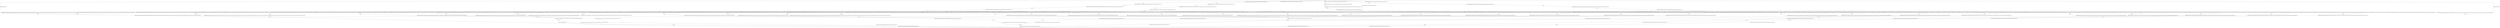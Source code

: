 digraph G {
  0 [shape=circle, ];
  1 [shape=circle, ];
  9 [shape=circle, ];
  12 [shape=circle, ];
  16 [shape=circle, ];
  19 [shape=circle, ];
  21 [shape=circle, ];
  49 [shape=circle, ];
  55 [shape=circle, ];
  58 [shape=circle, ];
  80 [shape=circle, ];
  174 [shape=circle, ];
  175 [shape=circle, ];
  176 [shape=circle, ];
  308 [shape=circle, ];
  309 [shape=circle, ];
  314 [shape=circle, ];
  316 [shape=circle, ];
  322 [shape=circle, ];
  336 [shape=circle, ];
  343 [shape=circle, ];
  344 [shape=circle, ];
  364 [shape=circle, ];
  365 [shape=circle, ];
  368 [shape=circle, ];
  370 [shape=circle, ];
  374 [shape=circle, ];
  376 [shape=circle, ];
  384 [shape=circle, ];
  396 [shape=circle, ];
  399 [shape=circle, ];
  434 [shape=circle, ];
  435 [shape=circle, ];
  436 [shape=circle, ];
  484 [shape=circle, ];
  486 [shape=circle, ];
  487 [shape=circle, ];
  494 [shape=circle, ];
  502 [shape=circle, ];
  507 [shape=circle, ];
  508 [shape=circle, ];
  512 [shape=circle, ];
  527 [shape=circle, ];
  528 [shape=circle, ];
  529 [shape=circle, ];
  581 [shape=circle, ];
  589 [shape=circle, ];
  594 [shape=circle, ];
  599 [shape=circle, ];
  601 [shape=circle, ];
  602 [shape=circle, ];
  604 [shape=circle, ];
  2073 [shape=circle, ];
  2200 [shape=circle, ];
  2220 [shape=circle, ];
  2248 [shape=circle, ];
  2350 [shape=circle, ];
  2816 [shape=circle, ];
  6693 [shape=circle, ];
  6695 [shape=circle, ];
  7169 [shape=circle, ];
  7227 [shape=circle, ];
  7256 [shape=circle, ];
  7264 [shape=circle, ];
  7623 [shape=circle, ];
  8408 [shape=circle, ];
  8409 [shape=circle, ];
  8959 [shape=circle, ];
  9568 [shape=circle, ];
  
  
  0 -> 9 [label="((IAttacker(CTimerEnable 1))(((OTime((k 15)(gie false)(umem_val 0)(reg_val 0)(timerA_counter 0)(mode UM))))()8))",
          ];
  0 -> 12 [label="((IAttacker(CTimerEnable 4))(((OTime((k 15)(gie false)(umem_val 0)(reg_val 0)(timerA_counter 0)(mode UM))))()8))",
           ];
  0 -> 16 [label="((IAttacker(CTimerEnable 3))(((OTime((k 16)(gie false)(umem_val 0)(reg_val 0)(timerA_counter 0)(mode UM))))()8))",
           ];
  0 -> 19 [label="((IAttacker(CTimerEnable 2))(((OTime((k 15)(gie false)(umem_val 0)(reg_val 0)(timerA_counter 0)(mode UM))))()8))",
           ];
  9 -> 49 [label="((IAttacker(CCreateEncl(enc_s enc_e data_s data_e)))(((OTime((k 648)(gie true)(umem_val 0)(reg_val 0)(timerA_counter 0)(mode UM))))()18))",
           ];
  12 -> 21 [label="((IAttacker(CCreateEncl(enc_s enc_e data_s data_e)))(((OTime((k 648)(gie true)(umem_val 0)(reg_val 0)(timerA_counter 0)(mode UM))))()18))",
            ];
  16 -> 55 [label="((IAttacker(CCreateEncl(enc_s enc_e data_s data_e)))(((OTime((k 648)(gie true)(umem_val 0)(reg_val 0)(timerA_counter 0)(mode UM))))()18))",
            ];
  19 -> 58 [label="((IAttacker(CCreateEncl(enc_s enc_e data_s data_e)))(((OTime((k 648)(gie true)(umem_val 0)(reg_val 0)(timerA_counter 0)(mode UM))))()18))",
            ];
  21 -> 80 [label="((IAttacker(CJmpIn enc_s))(((OTime((k 18)(gie true)(umem_val 0)(reg_val 0)(timerA_counter 0)(mode UM)))(OJmpIn((k 3)(gie true)(umem_val 0)(reg_val 0)(timerA_counter 2)(mode PM))))()23))",
            ];
  49 -> 434 [label="((IAttacker(CJmpIn enc_s))(((OTime((k 18)(gie true)(umem_val 0)(reg_val 0)(timerA_counter 0)(mode UM)))(OJmpIn((k 3)(gie true)(umem_val 0)(reg_val 0)(timerA_counter 2)(mode PM))))()23))",
             ];
  55 -> 174 [label="((IAttacker(CJmpIn enc_s))(((OTime((k 18)(gie true)(umem_val 0)(reg_val 0)(timerA_counter 0)(mode UM)))(OJmpIn((k 3)(gie true)(umem_val 0)(reg_val 0)(timerA_counter 2)(mode PM))))()23))",
             ];
  58 -> 527 [label="((IAttacker(CJmpIn enc_s))(((OTime((k 18)(gie true)(umem_val 0)(reg_val 0)(timerA_counter 0)(mode UM)))(OJmpIn((k 3)(gie true)(umem_val 0)(reg_val 0)(timerA_counter 2)(mode PM))))()23))",
             ];
  80 -> 176 [label="((IEnclave(CInst(I_CMP(S_IMM 1)(D_R(R 4)))))(((OTime((k 1)(gie true)(umem_val 0)(reg_val 0)(timerA_counter 3)(mode PM))))()24))",
             ];
  174 -> 175 [label="((IEnclave(CInst(I_CMP(S_IMM 1)(D_R(R 4)))))(((OTime((k 1)(gie true)(umem_val 0)(reg_val 0)(timerA_counter 3)(mode PM))))()24))",
              ];
  175 -> 308 [label="((IEnclave(CIfZ(((CInst I_DINT)(CInst I_NOP))((CInst I_NOP)(CInst I_DINT)))))(((OTime_Handle((k 3)(gie true)(umem_val 0)(reg_val 0)(timerA_counter 0)(mode PM))((k 9)(gie false)(umem_val 0)(reg_val 0)(timerA_counter 3)(mode UM))))((S_2 E_2)(S_3 E_3)(S_4 E_4)(S_5 E_5)(S_7 E_7)(S_8 E_8)(S_9 E_9))27))",
              ];
  175 -> 364 [label="((IEnclave(CIfZ((CRst(CInst I_NOP))((CInst I_NOP)CRst))))(((OTime_Handle((k 3)(gie true)(umem_val 0)(reg_val 0)(timerA_counter 0)(mode PM))((k 9)(gie false)(umem_val 0)(reg_val 0)(timerA_counter 3)(mode UM))))((S_2 E_2)(S_3 E_3)(S_4 E_4)(S_5 E_5)(S_7 E_7)(S_8 E_8)(S_9 E_9))27))",
              ];
  175 -> 365 [label="((IEnclave(CIfZ(((CInst(I_ADD(S_IMM 1)(D_AMP_MEM data_s)))(CInst I_NOP))((CInst I_NOP)(CInst(I_ADD(S_IMM 1)(D_AMP_MEM data_s)))))))(((OTime_Handle((k 3)(gie true)(umem_val 0)(reg_val 0)(timerA_counter 0)(mode PM))((k 9)(gie false)(umem_val 0)(reg_val 0)(timerA_counter 3)(mode UM))))((S_2 E_2)(S_3 E_3)(S_4 E_4)(S_5 E_5)(S_7 E_7)(S_8 E_8)(S_9 E_9))27))",
              ];
  175 -> 368 [label="((IEnclave(CIfZ(((CInst(I_MOV(S_IMM 42)(D_AMP_MEM data_s)))(CInst I_NOP))((CInst I_NOP)(CInst(I_MOV(S_IMM 42)(D_AMP_MEM data_s)))))))(((OTime_Handle((k 3)(gie true)(umem_val 0)(reg_val 0)(timerA_counter 0)(mode PM))((k 9)(gie false)(umem_val 0)(reg_val 0)(timerA_counter 3)(mode UM))))((S_2 E_2)(S_3 E_3)(S_4 E_4)(S_5 E_5)(S_7 E_7)(S_8 E_8)(S_9 E_9))27))",
              ];
  175 -> 370 [label="((IEnclave(CIfZ(((CInst(I_JMP(S_IMM data_s)))(CInst(I_ADD(S_IMM 1)(D_R(R 4)))))((CInst(I_ADD(S_IMM 1)(D_R(R 4))))(CInst(I_JMP(S_IMM data_s)))))))(((OTime_Handle((k 3)(gie true)(umem_val 0)(reg_val 0)(timerA_counter 0)(mode PM))((k 9)(gie false)(umem_val 0)(reg_val 0)(timerA_counter 3)(mode UM))))((S_2 E_2)(S_3 E_3)(S_4 E_4)(S_5 E_5)(S_7 E_7)(S_8 E_8)(S_9 E_9))27))",
              ];
  175 -> 376 [label="((IEnclave(CIfZ(((CInst(I_MOV(S_AMP unprot_mem)(D_R(R 8))))(CInst I_NOP))((CInst I_NOP)(CInst(I_MOV(S_AMP unprot_mem)(D_R(R 8))))))))(((OTime_Handle((k 3)(gie true)(umem_val 0)(reg_val 0)(timerA_counter 0)(mode PM))((k 9)(gie false)(umem_val 0)(reg_val 0)(timerA_counter 3)(mode UM))))((S_2 E_2)(S_3 E_3)(S_4 E_4)(S_5 E_5)(S_7 E_7)(S_8 E_8)(S_9 E_9))27))",
              ];
  175 -> 384 [label="((IEnclave(CIfZ(((CInst(I_MOV(S_IMM 42)(D_AMP_MEM unprot_mem)))(CInst I_NOP))((CInst I_NOP)(CInst(I_MOV(S_IMM 42)(D_AMP_MEM unprot_mem)))))))(((OTime_Handle((k 3)(gie true)(umem_val 0)(reg_val 0)(timerA_counter 0)(mode PM))((k 9)(gie false)(umem_val 0)(reg_val 0)(timerA_counter 3)(mode UM))))((S_2 E_2)(S_3 E_3)(S_4 E_4)(S_5 E_5)(S_7 E_7)(S_8 E_8)(S_9 E_9))27))",
              ];
  175 -> 396 [label="((IEnclave(CIfZ(((CInst(I_MOV(S_R(R 5))(D_R(R 5))))(CInst I_NOP))((CInst I_NOP)(CInst(I_MOV(S_R(R 5))(D_R(R 5))))))))(((OTime_Handle((k 3)(gie true)(umem_val 0)(reg_val 0)(timerA_counter 0)(mode PM))((k 9)(gie false)(umem_val 0)(reg_val 0)(timerA_counter 3)(mode UM))))((S_2 E_2)(S_3 E_3)(S_4 E_4)(S_5 E_5)(S_7 E_7)(S_8 E_8)(S_9 E_9))27))",
              ];
  175 -> 399 [label="((IEnclave(CIfZ(((CInst(I_MOV(S_AMP enc_s)(D_AMP_MEM enc_s)))(CInst I_NOP))((CInst I_NOP)(CInst(I_MOV(S_AMP enc_s)(D_AMP_MEM enc_s)))))))(((OTime_Handle((k 3)(gie true)(umem_val 0)(reg_val 0)(timerA_counter 0)(mode PM))((k 9)(gie false)(umem_val 0)(reg_val 0)(timerA_counter 3)(mode UM))))((S_2 E_2)(S_3 E_3)(S_4 E_4)(S_5 E_5)(S_7 E_7)(S_8 E_8)(S_9 E_9))27))",
              ];
  176 -> 0 [label="((IEnclave(CIfZ((CRst(CInst I_NOP))((CInst I_NOP)CRst))))((OReset)()24))",
            ];
  176 -> 309 [label="((IEnclave(CIfZ(((CInst I_DINT)(CInst I_NOP))((CInst I_NOP)(CInst I_DINT)))))(((OTime_Handle((k 4)(gie true)(umem_val 0)(reg_val 0)(timerA_counter 0)(mode PM))((k 9)(gie false)(umem_val 0)(reg_val 0)(timerA_counter 2)(mode UM))))((S_2 E_2)(S_3 E_3)(S_4 E_4)(S_5 E_5)(S_8 E_8)(S_9 E_9))28))",
              ];
  176 -> 314 [label="((IEnclave(CIfZ(((CInst(I_MOV(S_IMM 42)(D_AMP_MEM data_s)))(CInst I_NOP))((CInst I_NOP)(CInst(I_MOV(S_IMM 42)(D_AMP_MEM data_s)))))))(((OTime_Handle((k 8)(gie true)(umem_val 0)(reg_val 0)(timerA_counter 4)(mode PM))((k 5)(gie false)(umem_val 0)(reg_val 0)(timerA_counter 2)(mode UM))))((S_2 E_2)(S_3 E_3)(S_4 E_4)(S_5 E_5)(S_8 E_8)(S_9 E_9))28))",
              ];
  176 -> 316 [label="((IEnclave(CIfZ(((CInst(I_ADD(S_IMM 1)(D_AMP_MEM data_s)))(CInst I_NOP))((CInst I_NOP)(CInst(I_ADD(S_IMM 1)(D_AMP_MEM data_s)))))))(((OTime_Handle((k 7)(gie true)(umem_val 0)(reg_val 0)(timerA_counter 3)(mode PM))((k 6)(gie false)(umem_val 0)(reg_val 0)(timerA_counter 2)(mode UM))))((S_2 E_2)(S_3 E_3)(S_4 E_4)(S_5 E_5)(S_8 E_8)(S_9 E_9))28))",
              ];
  176 -> 322 [label="((IEnclave(CIfZ(((CInst(I_JMP(S_IMM data_s)))(CInst(I_ADD(S_IMM 1)(D_R(R 4)))))((CInst(I_ADD(S_IMM 1)(D_R(R 4))))(CInst(I_JMP(S_IMM data_s)))))))(((OTime((k 3)(gie true)(umem_val 0)(reg_val 0)(timerA_counter 6)(mode PM)))(OJmpOut_Handle((k 3)(gie true)(umem_val 0)(reg_val 1)(timerA_counter 2)(mode UM))((k 7)(gie false)(umem_val 0)(reg_val 0)(timerA_counter 2)(mode UM))))((S_2 E_2)(S_3 E_3)(S_4 E_4)(S_5 E_5)(S_8 E_8)(S_9 E_9))28))",
              ];
  176 -> 336 [label="((IEnclave(CIfZ(((CInst(I_MOV(S_IMM 42)(D_AMP_MEM unprot_mem)))(CInst I_NOP))((CInst I_NOP)(CInst(I_MOV(S_IMM 42)(D_AMP_MEM unprot_mem)))))))(((OTime_Handle((k 8)(gie true)(umem_val 0)(reg_val 0)(timerA_counter 4)(mode PM))((k 5)(gie false)(umem_val 42)(reg_val 0)(timerA_counter 2)(mode UM))))((S_2 E_2)(S_3 E_3)(S_4 E_4)(S_5 E_5)(S_8 E_8)(S_9 E_9))28))",
              ];
  176 -> 343 [label="((IEnclave(CIfZ(((CInst(I_MOV(S_AMP enc_s)(D_AMP_MEM enc_s)))(CInst I_NOP))((CInst I_NOP)(CInst(I_MOV(S_AMP enc_s)(D_AMP_MEM enc_s)))))))(((OTime_Handle((k 10)(gie true)(umem_val 0)(reg_val 0)(timerA_counter 6)(mode PM))((k 3)(gie false)(umem_val 0)(reg_val 0)(timerA_counter 2)(mode UM))))((S_2 E_2)(S_3 E_3)(S_4 E_4)(S_5 E_5)(S_8 E_8)(S_9 E_9))28))",
              ];
  176 -> 344 [label="((IEnclave(CIfZ(((CInst(I_MOV(S_AMP unprot_mem)(D_R(R 8))))(CInst I_NOP))((CInst I_NOP)(CInst(I_MOV(S_AMP unprot_mem)(D_R(R 8))))))))(((OTime_Handle((k 6)(gie true)(umem_val 0)(reg_val 0)(timerA_counter 2)(mode PM))((k 7)(gie false)(umem_val 0)(reg_val 0)(timerA_counter 2)(mode UM))))((S_2 E_2)(S_3 E_3)(S_4 E_4)(S_5 E_5)(S_8 E_8)(S_9 E_9))28))",
              ];
  176 -> 374 [label="((IEnclave(CIfZ(((CInst(I_MOV(S_R(R 5))(D_R(R 5))))(CInst I_NOP))((CInst I_NOP)(CInst(I_MOV(S_R(R 5))(D_R(R 5))))))))(((OTime_Handle((k 4)(gie true)(umem_val 0)(reg_val 0)(timerA_counter 0)(mode PM))((k 9)(gie false)(umem_val 0)(reg_val 0)(timerA_counter 2)(mode UM))))((S_2 E_2)(S_3 E_3)(S_4 E_4)(S_5 E_5)(S_8 E_8)(S_9 E_9))28))",
              ];
  308 -> 2073 [label="((IAttacker CReti)(((OTime((k 14)(gie false)(umem_val 0)(reg_val 0)(timerA_counter 0)(mode UM)))(OReti((k 2)(gie true)(umem_val 0)(reg_val 0)(timerA_counter 0)(mode PM)))(OTime((k 4)(gie false)(umem_val 0)(reg_val 0)(timerA_counter 0)(mode PM))))()37))",
               ];
  309 -> 2073 [label="((IAttacker CReti)(((OTime((k 14)(gie false)(umem_val 0)(reg_val 0)(timerA_counter 0)(mode UM)))(OReti((k 2)(gie false)(umem_val 0)(reg_val 0)(timerA_counter 0)(mode PM)))(OTime((k 2)(gie false)(umem_val 0)(reg_val 0)(timerA_counter 0)(mode PM))))()37))",
               ];
  314 -> 2350 [label="((IAttacker CReti)(((OTime((k 14)(gie false)(umem_val 0)(reg_val 0)(timerA_counter 0)(mode UM)))(OReti((k 6)(gie true)(umem_val 0)(reg_val 0)(timerA_counter 0)(mode PM)))(OTime((k 2)(gie true)(umem_val 0)(reg_val 0)(timerA_counter 0)(mode PM))))()37))",
               ];
  316 -> 2200 [label="((IAttacker CReti)(((OTime((k 14)(gie false)(umem_val 0)(reg_val 0)(timerA_counter 0)(mode UM)))(OReti((k 5)(gie true)(umem_val 0)(reg_val 0)(timerA_counter 0)(mode PM)))(OTime((k 2)(gie true)(umem_val 0)(reg_val 0)(timerA_counter 0)(mode PM))))()37))",
               ];
  322 -> 2220 [label="((IAttacker CReti)(((OTime((k 14)(gie false)(umem_val 0)(reg_val 0)(timerA_counter 0)(mode UM)))(OReti((k 4)(gie true)(umem_val 0)(reg_val 1)(timerA_counter 0)(mode UM))))()36))",
               ];
  336 -> 2248 [label="((IAttacker CReti)(((OTime((k 14)(gie false)(umem_val 42)(reg_val 0)(timerA_counter 0)(mode UM)))(OReti((k 6)(gie true)(umem_val 42)(reg_val 0)(timerA_counter 0)(mode PM)))(OTime((k 2)(gie true)(umem_val 42)(reg_val 0)(timerA_counter 0)(mode PM))))()37))",
               ];
  343 -> 2816 [label="((IAttacker CReti)(((OTime((k 14)(gie false)(umem_val 0)(reg_val 0)(timerA_counter 0)(mode UM)))(OReti((k 8)(gie true)(umem_val 0)(reg_val 0)(timerA_counter 0)(mode PM)))(OTime((k 2)(gie true)(umem_val 0)(reg_val 0)(timerA_counter 0)(mode PM))))()37))",
               ];
  344 -> 2816 [label="((IAttacker CReti)(((OTime((k 14)(gie false)(umem_val 0)(reg_val 0)(timerA_counter 0)(mode UM)))(OReti((k 4)(gie true)(umem_val 0)(reg_val 0)(timerA_counter 0)(mode PM)))(OTime((k 2)(gie true)(umem_val 0)(reg_val 0)(timerA_counter 0)(mode PM))))()37))",
               ];
  364 -> 0 [label="((IAttacker CReti)((OReset)()27))", ];
  365 -> 2200 [label="((IAttacker CReti)(((OTime((k 14)(gie false)(umem_val 0)(reg_val 0)(timerA_counter 0)(mode UM)))(OReti((k 2)(gie true)(umem_val 0)(reg_val 0)(timerA_counter 0)(mode PM)))(OTime((k 7)(gie true)(umem_val 0)(reg_val 0)(timerA_counter 0)(mode PM))))()37))",
               ];
  368 -> 2350 [label="((IAttacker CReti)(((OTime((k 14)(gie false)(umem_val 0)(reg_val 0)(timerA_counter 0)(mode UM)))(OReti((k 2)(gie true)(umem_val 0)(reg_val 0)(timerA_counter 0)(mode PM)))(OTime((k 8)(gie true)(umem_val 0)(reg_val 0)(timerA_counter 0)(mode PM))))()37))",
               ];
  370 -> 2220 [label="((IAttacker CReti)(((OTime((k 14)(gie false)(umem_val 0)(reg_val 0)(timerA_counter 0)(mode UM)))(OReti((k 2)(gie true)(umem_val 0)(reg_val 1)(timerA_counter 0)(mode PM)))(OJmpOut((k 3)(gie true)(umem_val 0)(reg_val 1)(timerA_counter 0)(mode UM))))()36))",
               ];
  374 -> 2816 [label="((IAttacker CReti)(((OTime((k 14)(gie false)(umem_val 0)(reg_val 0)(timerA_counter 0)(mode UM)))(OReti((k 2)(gie true)(umem_val 0)(reg_val 0)(timerA_counter 0)(mode PM)))(OTime((k 2)(gie true)(umem_val 0)(reg_val 0)(timerA_counter 0)(mode PM))))()37))",
               ];
  376 -> 2816 [label="((IAttacker CReti)(((OTime((k 14)(gie false)(umem_val 0)(reg_val 0)(timerA_counter 0)(mode UM)))(OReti((k 2)(gie true)(umem_val 0)(reg_val 0)(timerA_counter 0)(mode PM)))(OTime((k 6)(gie true)(umem_val 0)(reg_val 0)(timerA_counter 0)(mode PM))))()37))",
               ];
  384 -> 2248 [label="((IAttacker CReti)(((OTime((k 14)(gie false)(umem_val 0)(reg_val 0)(timerA_counter 0)(mode UM)))(OReti((k 2)(gie true)(umem_val 0)(reg_val 0)(timerA_counter 0)(mode PM)))(OTime((k 8)(gie true)(umem_val 42)(reg_val 0)(timerA_counter 0)(mode PM))))()37))",
               ];
  396 -> 2816 [label="((IAttacker CReti)(((OTime((k 14)(gie false)(umem_val 0)(reg_val 0)(timerA_counter 0)(mode UM)))(OReti((k 2)(gie true)(umem_val 0)(reg_val 0)(timerA_counter 0)(mode PM)))(OTime((k 4)(gie true)(umem_val 0)(reg_val 0)(timerA_counter 0)(mode PM))))()37))",
               ];
  399 -> 2816 [label="((IAttacker CReti)(((OTime((k 14)(gie false)(umem_val 0)(reg_val 0)(timerA_counter 0)(mode UM)))(OReti((k 2)(gie true)(umem_val 0)(reg_val 0)(timerA_counter 0)(mode PM)))(OTime((k 9)(gie true)(umem_val 0)(reg_val 0)(timerA_counter 0)(mode PM))))()37))",
               ];
  434 -> 435 [label="((IEnclave(CInst(I_CMP(S_IMM 1)(D_R(R 4)))))(((OTime((k 1)(gie true)(umem_val 0)(reg_val 0)(timerA_counter 3)(mode PM))))()24))",
              ];
  435 -> 436 [label="((IEnclave(CIfZ(((CInst I_DINT)(CInst I_NOP))((CInst I_NOP)(CInst I_DINT)))))(((OTime_Handle((k 2)(gie true)(umem_val 0)(reg_val 0)(timerA_counter 1)(mode PM))((k 8)(gie false)(umem_val 0)(reg_val 0)(timerA_counter 1)(mode UM))))((S_2 E_2)(S_3 E_3)(S_4 E_4)(S_5 E_5)(S_6 E_6)(S_7 E_7)(S_8 E_8)(S_9 E_9))26))",
              ];
  435 -> 484 [label="((IEnclave(CIfZ(((CInst(I_MOV(S_R(R 5))(D_R(R 5))))(CInst I_NOP))((CInst I_NOP)(CInst(I_MOV(S_R(R 5))(D_R(R 5))))))))(((OTime_Handle((k 2)(gie true)(umem_val 0)(reg_val 0)(timerA_counter 1)(mode PM))((k 8)(gie false)(umem_val 0)(reg_val 0)(timerA_counter 1)(mode UM))))((S_2 E_2)(S_3 E_3)(S_4 E_4)(S_5 E_5)(S_6 E_6)(S_7 E_7)(S_8 E_8)(S_9 E_9))26))",
              ];
  435 -> 486 [label="((IEnclave(CIfZ(((CInst(I_MOV(S_IMM 42)(D_AMP_MEM data_s)))(CInst I_NOP))((CInst I_NOP)(CInst(I_MOV(S_IMM 42)(D_AMP_MEM data_s)))))))(((OTime_Handle((k 2)(gie true)(umem_val 0)(reg_val 0)(timerA_counter 1)(mode PM))((k 8)(gie false)(umem_val 0)(reg_val 0)(timerA_counter 1)(mode UM))))((S_2 E_2)(S_3 E_3)(S_4 E_4)(S_5 E_5)(S_6 E_6)(S_7 E_7)(S_8 E_8)(S_9 E_9))26))",
              ];
  435 -> 487 [label="((IEnclave(CIfZ(((CInst(I_ADD(S_IMM 1)(D_AMP_MEM data_s)))(CInst I_NOP))((CInst I_NOP)(CInst(I_ADD(S_IMM 1)(D_AMP_MEM data_s)))))))(((OTime_Handle((k 2)(gie true)(umem_val 0)(reg_val 0)(timerA_counter 1)(mode PM))((k 8)(gie false)(umem_val 0)(reg_val 0)(timerA_counter 1)(mode UM))))((S_2 E_2)(S_3 E_3)(S_4 E_4)(S_5 E_5)(S_6 E_6)(S_7 E_7)(S_8 E_8)(S_9 E_9))26))",
              ];
  435 -> 494 [label="((IEnclave(CIfZ(((CInst(I_MOV(S_IMM 42)(D_AMP_MEM unprot_mem)))(CInst I_NOP))((CInst I_NOP)(CInst(I_MOV(S_IMM 42)(D_AMP_MEM unprot_mem)))))))(((OTime_Handle((k 2)(gie true)(umem_val 0)(reg_val 0)(timerA_counter 1)(mode PM))((k 8)(gie false)(umem_val 0)(reg_val 0)(timerA_counter 1)(mode UM))))((S_2 E_2)(S_3 E_3)(S_4 E_4)(S_5 E_5)(S_6 E_6)(S_7 E_7)(S_8 E_8)(S_9 E_9))26))",
              ];
  435 -> 502 [label="((IEnclave(CIfZ(((CInst(I_JMP(S_IMM data_s)))(CInst(I_ADD(S_IMM 1)(D_R(R 4)))))((CInst(I_ADD(S_IMM 1)(D_R(R 4))))(CInst(I_JMP(S_IMM data_s)))))))(((OTime_Handle((k 2)(gie true)(umem_val 0)(reg_val 0)(timerA_counter 1)(mode PM))((k 8)(gie false)(umem_val 0)(reg_val 0)(timerA_counter 1)(mode UM))))((S_2 E_2)(S_3 E_3)(S_4 E_4)(S_5 E_5)(S_6 E_6)(S_7 E_7)(S_8 E_8)(S_9 E_9))26))",
              ];
  435 -> 507 [label="((IEnclave(CIfZ(((CInst(I_MOV(S_AMP enc_s)(D_AMP_MEM enc_s)))(CInst I_NOP))((CInst I_NOP)(CInst(I_MOV(S_AMP enc_s)(D_AMP_MEM enc_s)))))))(((OTime_Handle((k 2)(gie true)(umem_val 0)(reg_val 0)(timerA_counter 1)(mode PM))((k 8)(gie false)(umem_val 0)(reg_val 0)(timerA_counter 1)(mode UM))))((S_2 E_2)(S_3 E_3)(S_4 E_4)(S_5 E_5)(S_6 E_6)(S_7 E_7)(S_8 E_8)(S_9 E_9))26))",
              ];
  435 -> 508 [label="((IEnclave(CIfZ((CRst(CInst I_NOP))((CInst I_NOP)CRst))))(((OTime_Handle((k 2)(gie true)(umem_val 0)(reg_val 0)(timerA_counter 1)(mode PM))((k 8)(gie false)(umem_val 0)(reg_val 0)(timerA_counter 1)(mode UM))))((S_2 E_2)(S_3 E_3)(S_4 E_4)(S_5 E_5)(S_6 E_6)(S_7 E_7)(S_8 E_8)(S_9 E_9))26))",
              ];
  435 -> 512 [label="((IEnclave(CIfZ(((CInst(I_MOV(S_AMP unprot_mem)(D_R(R 8))))(CInst I_NOP))((CInst I_NOP)(CInst(I_MOV(S_AMP unprot_mem)(D_R(R 8))))))))(((OTime_Handle((k 2)(gie true)(umem_val 0)(reg_val 0)(timerA_counter 1)(mode PM))((k 8)(gie false)(umem_val 0)(reg_val 0)(timerA_counter 1)(mode UM))))((S_2 E_2)(S_3 E_3)(S_4 E_4)(S_5 E_5)(S_6 E_6)(S_7 E_7)(S_8 E_8)(S_9 E_9))26))",
              ];
  436 -> 2073 [label="((IAttacker CReti)(((OTime((k 14)(gie false)(umem_val 0)(reg_val 0)(timerA_counter 0)(mode UM)))(OReti((k 3)(gie true)(umem_val 0)(reg_val 0)(timerA_counter 0)(mode PM)))(OTime((k 5)(gie false)(umem_val 0)(reg_val 0)(timerA_counter 0)(mode PM))))()37))",
               ];
  484 -> 2816 [label="((IAttacker CReti)(((OTime((k 14)(gie false)(umem_val 0)(reg_val 0)(timerA_counter 0)(mode UM)))(OReti((k 3)(gie true)(umem_val 0)(reg_val 0)(timerA_counter 0)(mode PM)))(OTime((k 5)(gie true)(umem_val 0)(reg_val 0)(timerA_counter 0)(mode PM))))()37))",
               ];
  486 -> 2350 [label="((IAttacker CReti)(((OTime((k 14)(gie false)(umem_val 0)(reg_val 0)(timerA_counter 0)(mode UM)))(OReti((k 3)(gie true)(umem_val 0)(reg_val 0)(timerA_counter 0)(mode PM)))(OTime((k 9)(gie true)(umem_val 0)(reg_val 0)(timerA_counter 0)(mode PM))))()37))",
               ];
  487 -> 2200 [label="((IAttacker CReti)(((OTime((k 14)(gie false)(umem_val 0)(reg_val 0)(timerA_counter 0)(mode UM)))(OReti((k 3)(gie true)(umem_val 0)(reg_val 0)(timerA_counter 0)(mode PM)))(OTime((k 8)(gie true)(umem_val 0)(reg_val 0)(timerA_counter 0)(mode PM))))()37))",
               ];
  494 -> 2248 [label="((IAttacker CReti)(((OTime((k 14)(gie false)(umem_val 0)(reg_val 0)(timerA_counter 0)(mode UM)))(OReti((k 3)(gie true)(umem_val 0)(reg_val 0)(timerA_counter 0)(mode PM)))(OTime((k 9)(gie true)(umem_val 42)(reg_val 0)(timerA_counter 0)(mode PM))))()37))",
               ];
  502 -> 2220 [label="((IAttacker CReti)(((OTime((k 14)(gie false)(umem_val 0)(reg_val 0)(timerA_counter 0)(mode UM)))(OReti((k 3)(gie true)(umem_val 0)(reg_val 0)(timerA_counter 0)(mode PM)))(OTime((k 2)(gie true)(umem_val 0)(reg_val 1)(timerA_counter 0)(mode PM)))(OJmpOut((k 3)(gie true)(umem_val 0)(reg_val 1)(timerA_counter 0)(mode UM))))()36))",
               ];
  507 -> 2816 [label="((IAttacker CReti)(((OTime((k 14)(gie false)(umem_val 0)(reg_val 0)(timerA_counter 0)(mode UM)))(OReti((k 3)(gie true)(umem_val 0)(reg_val 0)(timerA_counter 0)(mode PM)))(OTime((k 11)(gie true)(umem_val 0)(reg_val 0)(timerA_counter 0)(mode PM))))()37))",
               ];
  508 -> 0 [label="((IAttacker CReti)((OReset)()26))", ];
  512 -> 2816 [label="((IAttacker CReti)(((OTime((k 14)(gie false)(umem_val 0)(reg_val 0)(timerA_counter 0)(mode UM)))(OReti((k 3)(gie true)(umem_val 0)(reg_val 0)(timerA_counter 0)(mode PM)))(OTime((k 7)(gie true)(umem_val 0)(reg_val 0)(timerA_counter 0)(mode PM))))()37))",
               ];
  527 -> 528 [label="((IEnclave(CInst(I_CMP(S_IMM 1)(D_R(R 4)))))(((OTime((k 1)(gie true)(umem_val 0)(reg_val 0)(timerA_counter 3)(mode PM))))()24))",
              ];
  528 -> 508 [label="((IEnclave(CIfZ((CRst(CInst I_NOP))((CInst I_NOP)CRst))))(((OTime_Handle((k 2)(gie true)(umem_val 0)(reg_val 0)(timerA_counter 0)(mode PM))((k 9)(gie false)(umem_val 0)(reg_val 0)(timerA_counter 4)(mode UM))))((S_2 E_2)(S_3 E_3)(S_4 E_4)(S_5 E_5)(S_6 E_6)(S_7 E_7)(S_8 E_8)(S_9 E_9))26))",
              ];
  528 -> 529 [label="((IEnclave(CIfZ(((CInst I_DINT)(CInst I_NOP))((CInst I_NOP)(CInst I_DINT)))))(((OTime_Handle((k 2)(gie true)(umem_val 0)(reg_val 0)(timerA_counter 0)(mode PM))((k 9)(gie false)(umem_val 0)(reg_val 0)(timerA_counter 4)(mode UM))))((S_2 E_2)(S_3 E_3)(S_4 E_4)(S_5 E_5)(S_6 E_6)(S_7 E_7)(S_8 E_8)(S_9 E_9))26))",
              ];
  528 -> 581 [label="((IEnclave(CIfZ(((CInst(I_MOV(S_IMM 42)(D_AMP_MEM data_s)))(CInst I_NOP))((CInst I_NOP)(CInst(I_MOV(S_IMM 42)(D_AMP_MEM data_s)))))))(((OTime_Handle((k 2)(gie true)(umem_val 0)(reg_val 0)(timerA_counter 0)(mode PM))((k 9)(gie false)(umem_val 0)(reg_val 0)(timerA_counter 4)(mode UM))))((S_2 E_2)(S_3 E_3)(S_4 E_4)(S_5 E_5)(S_6 E_6)(S_7 E_7)(S_8 E_8)(S_9 E_9))26))",
              ];
  528 -> 589 [label="((IEnclave(CIfZ(((CInst(I_MOV(S_AMP unprot_mem)(D_R(R 8))))(CInst I_NOP))((CInst I_NOP)(CInst(I_MOV(S_AMP unprot_mem)(D_R(R 8))))))))(((OTime_Handle((k 2)(gie true)(umem_val 0)(reg_val 0)(timerA_counter 0)(mode PM))((k 9)(gie false)(umem_val 0)(reg_val 0)(timerA_counter 4)(mode UM))))((S_2 E_2)(S_3 E_3)(S_4 E_4)(S_5 E_5)(S_6 E_6)(S_7 E_7)(S_8 E_8)(S_9 E_9))26))",
              ];
  528 -> 594 [label="((IEnclave(CIfZ(((CInst(I_MOV(S_IMM 42)(D_AMP_MEM unprot_mem)))(CInst I_NOP))((CInst I_NOP)(CInst(I_MOV(S_IMM 42)(D_AMP_MEM unprot_mem)))))))(((OTime_Handle((k 2)(gie true)(umem_val 0)(reg_val 0)(timerA_counter 0)(mode PM))((k 9)(gie false)(umem_val 0)(reg_val 0)(timerA_counter 4)(mode UM))))((S_2 E_2)(S_3 E_3)(S_4 E_4)(S_5 E_5)(S_6 E_6)(S_7 E_7)(S_8 E_8)(S_9 E_9))26))",
              ];
  528 -> 599 [label="((IEnclave(CIfZ(((CInst(I_JMP(S_IMM data_s)))(CInst(I_ADD(S_IMM 1)(D_R(R 4)))))((CInst(I_ADD(S_IMM 1)(D_R(R 4))))(CInst(I_JMP(S_IMM data_s)))))))(((OTime_Handle((k 2)(gie true)(umem_val 0)(reg_val 0)(timerA_counter 0)(mode PM))((k 9)(gie false)(umem_val 0)(reg_val 0)(timerA_counter 4)(mode UM))))((S_2 E_2)(S_3 E_3)(S_4 E_4)(S_5 E_5)(S_6 E_6)(S_7 E_7)(S_8 E_8)(S_9 E_9))26))",
              ];
  528 -> 601 [label="((IEnclave(CIfZ(((CInst(I_MOV(S_R(R 5))(D_R(R 5))))(CInst I_NOP))((CInst I_NOP)(CInst(I_MOV(S_R(R 5))(D_R(R 5))))))))(((OTime_Handle((k 2)(gie true)(umem_val 0)(reg_val 0)(timerA_counter 0)(mode PM))((k 9)(gie false)(umem_val 0)(reg_val 0)(timerA_counter 4)(mode UM))))((S_2 E_2)(S_3 E_3)(S_4 E_4)(S_5 E_5)(S_6 E_6)(S_7 E_7)(S_8 E_8)(S_9 E_9))26))",
              ];
  528 -> 602 [label="((IEnclave(CIfZ(((CInst(I_MOV(S_AMP enc_s)(D_AMP_MEM enc_s)))(CInst I_NOP))((CInst I_NOP)(CInst(I_MOV(S_AMP enc_s)(D_AMP_MEM enc_s)))))))(((OTime_Handle((k 2)(gie true)(umem_val 0)(reg_val 0)(timerA_counter 0)(mode PM))((k 9)(gie false)(umem_val 0)(reg_val 0)(timerA_counter 4)(mode UM))))((S_2 E_2)(S_3 E_3)(S_4 E_4)(S_5 E_5)(S_6 E_6)(S_7 E_7)(S_8 E_8)(S_9 E_9))26))",
              ];
  528 -> 604 [label="((IEnclave(CIfZ(((CInst(I_ADD(S_IMM 1)(D_AMP_MEM data_s)))(CInst I_NOP))((CInst I_NOP)(CInst(I_ADD(S_IMM 1)(D_AMP_MEM data_s)))))))(((OTime_Handle((k 2)(gie true)(umem_val 0)(reg_val 0)(timerA_counter 0)(mode PM))((k 9)(gie false)(umem_val 0)(reg_val 0)(timerA_counter 4)(mode UM))))((S_2 E_2)(S_3 E_3)(S_4 E_4)(S_5 E_5)(S_6 E_6)(S_7 E_7)(S_8 E_8)(S_9 E_9))26))",
              ];
  529 -> 2073 [label="((IAttacker CReti)(((OTime((k 14)(gie false)(umem_val 0)(reg_val 0)(timerA_counter 0)(mode UM)))(OReti((k 2)(gie true)(umem_val 0)(reg_val 0)(timerA_counter 0)(mode PM)))(OTime((k 5)(gie false)(umem_val 0)(reg_val 0)(timerA_counter 0)(mode PM))))()37))",
               ];
  581 -> 2350 [label="((IAttacker CReti)(((OTime((k 14)(gie false)(umem_val 0)(reg_val 0)(timerA_counter 0)(mode UM)))(OReti((k 2)(gie true)(umem_val 0)(reg_val 0)(timerA_counter 0)(mode PM)))(OTime((k 9)(gie true)(umem_val 0)(reg_val 0)(timerA_counter 0)(mode PM))))()37))",
               ];
  589 -> 2816 [label="((IAttacker CReti)(((OTime((k 14)(gie false)(umem_val 0)(reg_val 0)(timerA_counter 0)(mode UM)))(OReti((k 2)(gie true)(umem_val 0)(reg_val 0)(timerA_counter 0)(mode PM)))(OTime((k 7)(gie true)(umem_val 0)(reg_val 0)(timerA_counter 0)(mode PM))))()37))",
               ];
  594 -> 2248 [label="((IAttacker CReti)(((OTime((k 14)(gie false)(umem_val 0)(reg_val 0)(timerA_counter 0)(mode UM)))(OReti((k 2)(gie true)(umem_val 0)(reg_val 0)(timerA_counter 0)(mode PM)))(OTime((k 9)(gie true)(umem_val 42)(reg_val 0)(timerA_counter 0)(mode PM))))()37))",
               ];
  599 -> 2220 [label="((IAttacker CReti)(((OTime((k 14)(gie false)(umem_val 0)(reg_val 0)(timerA_counter 0)(mode UM)))(OReti((k 2)(gie true)(umem_val 0)(reg_val 0)(timerA_counter 0)(mode PM)))(OTime((k 2)(gie true)(umem_val 0)(reg_val 1)(timerA_counter 0)(mode PM)))(OJmpOut((k 3)(gie true)(umem_val 0)(reg_val 1)(timerA_counter 0)(mode UM))))()36))",
               ];
  601 -> 2816 [label="((IAttacker CReti)(((OTime((k 14)(gie false)(umem_val 0)(reg_val 0)(timerA_counter 0)(mode UM)))(OReti((k 2)(gie true)(umem_val 0)(reg_val 0)(timerA_counter 0)(mode PM)))(OTime((k 5)(gie true)(umem_val 0)(reg_val 0)(timerA_counter 0)(mode PM))))()37))",
               ];
  602 -> 2816 [label="((IAttacker CReti)(((OTime((k 14)(gie false)(umem_val 0)(reg_val 0)(timerA_counter 0)(mode UM)))(OReti((k 2)(gie true)(umem_val 0)(reg_val 0)(timerA_counter 0)(mode PM)))(OTime((k 11)(gie true)(umem_val 0)(reg_val 0)(timerA_counter 0)(mode PM))))()37))",
               ];
  604 -> 2200 [label="((IAttacker CReti)(((OTime((k 14)(gie false)(umem_val 0)(reg_val 0)(timerA_counter 0)(mode UM)))(OReti((k 2)(gie true)(umem_val 0)(reg_val 0)(timerA_counter 0)(mode PM)))(OTime((k 8)(gie true)(umem_val 0)(reg_val 0)(timerA_counter 0)(mode PM))))()37))",
               ];
  2073 -> 6693 [label="((IEnclave(CInst(I_JMP(S_IMM enc_e))))(((OJmpOut((k 3)(gie false)(umem_val 0)(reg_val 0)(timerA_counter 0)(mode UM))))()38))",
                ];
  2073 -> 7169 [label="((IEnclave(CInst(I_MOV(S_AMP data_s)(D_R(R 4)))))(((OTime((k 3)(gie false)(umem_val 0)(reg_val 0)(timerA_counter 0)(mode PM))))()38))",
                ];
  2200 -> 6693 [label="((IEnclave(CInst(I_JMP(S_IMM enc_e))))(((OJmpOut((k 3)(gie true)(umem_val 0)(reg_val 0)(timerA_counter 0)(mode UM))))()38))",
                ];
  2200 -> 7227 [label="((IEnclave(CInst(I_MOV(S_AMP data_s)(D_R(R 4)))))(((OTime((k 3)(gie true)(umem_val 0)(reg_val 0)(timerA_counter 0)(mode PM))))()38))",
                ];
  2220 -> 1 [label="((IAttacker CReti)((OMaybeDiverge)()36))", ];
  2248 -> 7256 [label="((IEnclave(CInst(I_MOV(S_AMP data_s)(D_R(R 4)))))(((OTime((k 3)(gie true)(umem_val 42)(reg_val 0)(timerA_counter 0)(mode PM))))()38))",
                ];
  2248 -> 7264 [label="((IEnclave(CInst(I_JMP(S_IMM enc_e))))(((OJmpOut((k 3)(gie true)(umem_val 42)(reg_val 0)(timerA_counter 0)(mode UM))))()38))",
                ];
  2350 -> 6693 [label="((IEnclave(CInst(I_JMP(S_IMM enc_e))))(((OJmpOut((k 3)(gie true)(umem_val 0)(reg_val 0)(timerA_counter 0)(mode UM))))()38))",
                ];
  2350 -> 6695 [label="((IEnclave(CInst(I_MOV(S_AMP data_s)(D_R(R 4)))))(((OTime((k 3)(gie true)(umem_val 0)(reg_val 0)(timerA_counter 0)(mode PM))))()38))",
                ];
  2816 -> 6693 [label="((IEnclave(CInst(I_JMP(S_IMM enc_e))))(((OJmpOut((k 3)(gie true)(umem_val 0)(reg_val 0)(timerA_counter 0)(mode UM))))()38))",
                ];
  2816 -> 7623 [label="((IEnclave(CInst(I_MOV(S_AMP data_s)(D_R(R 4)))))(((OTime((k 3)(gie true)(umem_val 0)(reg_val 0)(timerA_counter 0)(mode PM))))()38))",
                ];
  6693 -> 1 [label="((IAttacker CReti)(((OTime((k 19)(gie false)(umem_val 0)(reg_val 0)(timerA_counter 0)(mode UM))))()44))",
             ];
  6695 -> 8409 [label="((IEnclave(CInst(I_JMP(S_IMM enc_e))))(((OJmpOut((k 3)(gie true)(umem_val 0)(reg_val 42)(timerA_counter 0)(mode UM))))()39))",
                ];
  7169 -> 8408 [label="((IEnclave(CInst(I_JMP(S_IMM enc_e))))(((OJmpOut((k 3)(gie false)(umem_val 0)(reg_val 0)(timerA_counter 0)(mode UM))))()39))",
                ];
  7227 -> 8959 [label="((IEnclave(CInst(I_JMP(S_IMM enc_e))))(((OJmpOut((k 3)(gie true)(umem_val 0)(reg_val 1)(timerA_counter 0)(mode UM))))()39))",
                ];
  7256 -> 9568 [label="((IEnclave(CInst(I_JMP(S_IMM enc_e))))(((OJmpOut((k 3)(gie true)(umem_val 42)(reg_val 0)(timerA_counter 0)(mode UM))))()39))",
                ];
  7264 -> 1 [label="((IAttacker CReti)(((OTime((k 19)(gie false)(umem_val 42)(reg_val 0)(timerA_counter 0)(mode UM))))()44))",
             ];
  7623 -> 8408 [label="((IEnclave(CInst(I_JMP(S_IMM enc_e))))(((OJmpOut((k 3)(gie true)(umem_val 0)(reg_val 0)(timerA_counter 0)(mode UM))))()39))",
                ];
  8408 -> 1 [label="((IAttacker CReti)(((OTime((k 19)(gie false)(umem_val 0)(reg_val 0)(timerA_counter 0)(mode UM))))()45))",
             ];
  8409 -> 1 [label="((IAttacker CReti)(((OTime((k 19)(gie false)(umem_val 0)(reg_val 42)(timerA_counter 0)(mode UM))))()45))",
             ];
  8959 -> 1 [label="((IAttacker CReti)(((OTime((k 19)(gie false)(umem_val 0)(reg_val 1)(timerA_counter 0)(mode UM))))()45))",
             ];
  9568 -> 1 [label="((IAttacker CReti)(((OTime((k 19)(gie false)(umem_val 42)(reg_val 0)(timerA_counter 0)(mode UM))))()45))",
             ];
  
  }